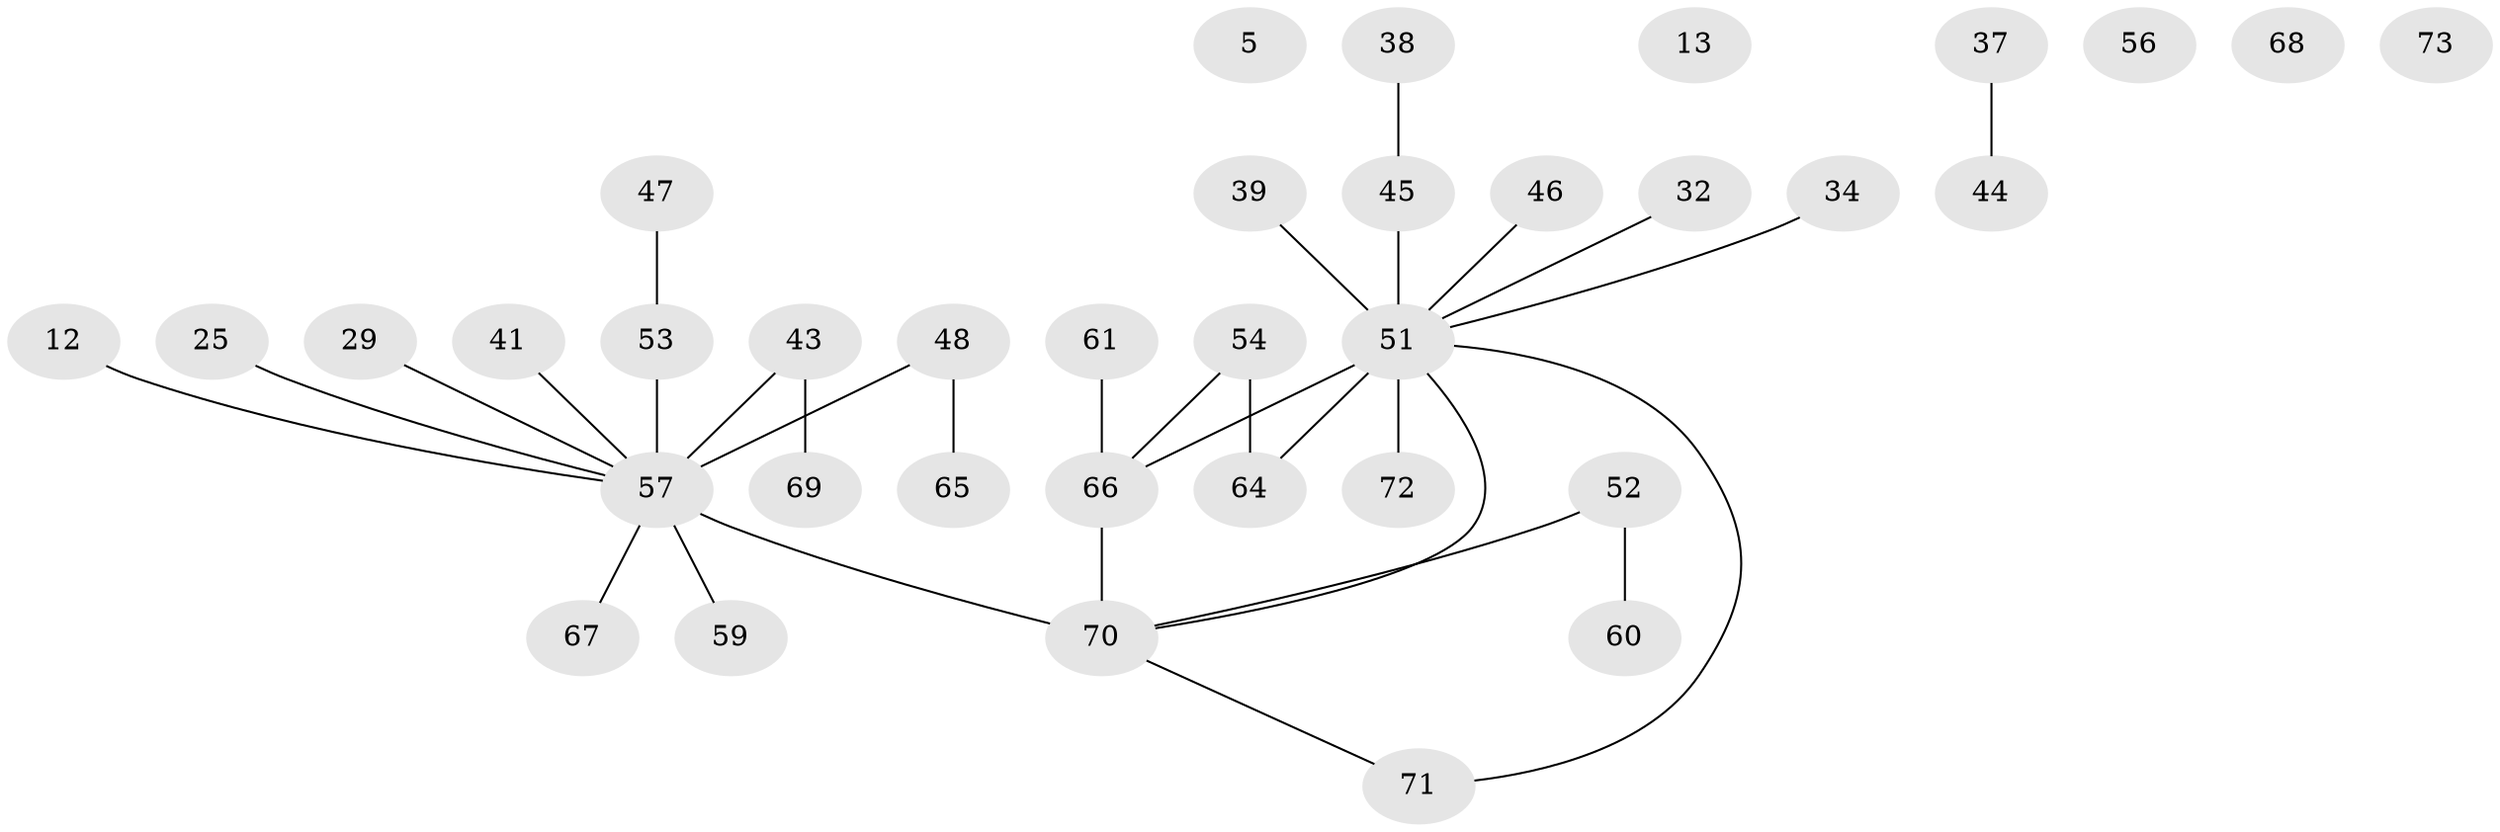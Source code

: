 // original degree distribution, {3: 0.1917808219178082, 4: 0.0684931506849315, 2: 0.3013698630136986, 0: 0.0410958904109589, 1: 0.3424657534246575, 5: 0.0410958904109589, 6: 0.0136986301369863}
// Generated by graph-tools (version 1.1) at 2025/40/03/09/25 04:40:40]
// undirected, 36 vertices, 32 edges
graph export_dot {
graph [start="1"]
  node [color=gray90,style=filled];
  5;
  12;
  13;
  25;
  29;
  32;
  34;
  37 [super="+28"];
  38;
  39;
  41 [super="+16"];
  43 [super="+17+40"];
  44;
  45 [super="+31"];
  46;
  47;
  48;
  51 [super="+20+21+27+30"];
  52 [super="+10"];
  53 [super="+4"];
  54;
  56;
  57 [super="+49+55"];
  59 [super="+24"];
  60;
  61;
  64;
  65;
  66 [super="+35+58"];
  67;
  68 [super="+18"];
  69;
  70 [super="+42+63"];
  71 [super="+62"];
  72 [super="+23"];
  73 [super="+8"];
  12 -- 57;
  25 -- 57;
  29 -- 57;
  32 -- 51;
  34 -- 51;
  37 -- 44;
  38 -- 45;
  39 -- 51 [weight=2];
  41 -- 57 [weight=2];
  43 -- 69;
  43 -- 57;
  45 -- 51 [weight=2];
  46 -- 51;
  47 -- 53;
  48 -- 57;
  48 -- 65;
  51 -- 64;
  51 -- 70;
  51 -- 66 [weight=2];
  51 -- 71;
  51 -- 72;
  52 -- 70;
  52 -- 60;
  53 -- 57;
  54 -- 64;
  54 -- 66;
  57 -- 67;
  57 -- 70 [weight=3];
  57 -- 59;
  61 -- 66;
  66 -- 70 [weight=2];
  70 -- 71;
}
